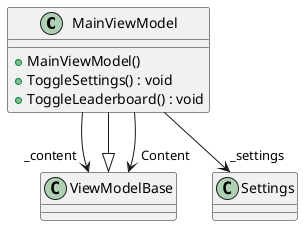 @startuml
class MainViewModel {
    + MainViewModel()
    + ToggleSettings() : void
    + ToggleLeaderboard() : void
}
ViewModelBase <|-- MainViewModel
MainViewModel --> "_content" ViewModelBase
MainViewModel --> "_settings" Settings
MainViewModel --> "Content" ViewModelBase
@enduml
